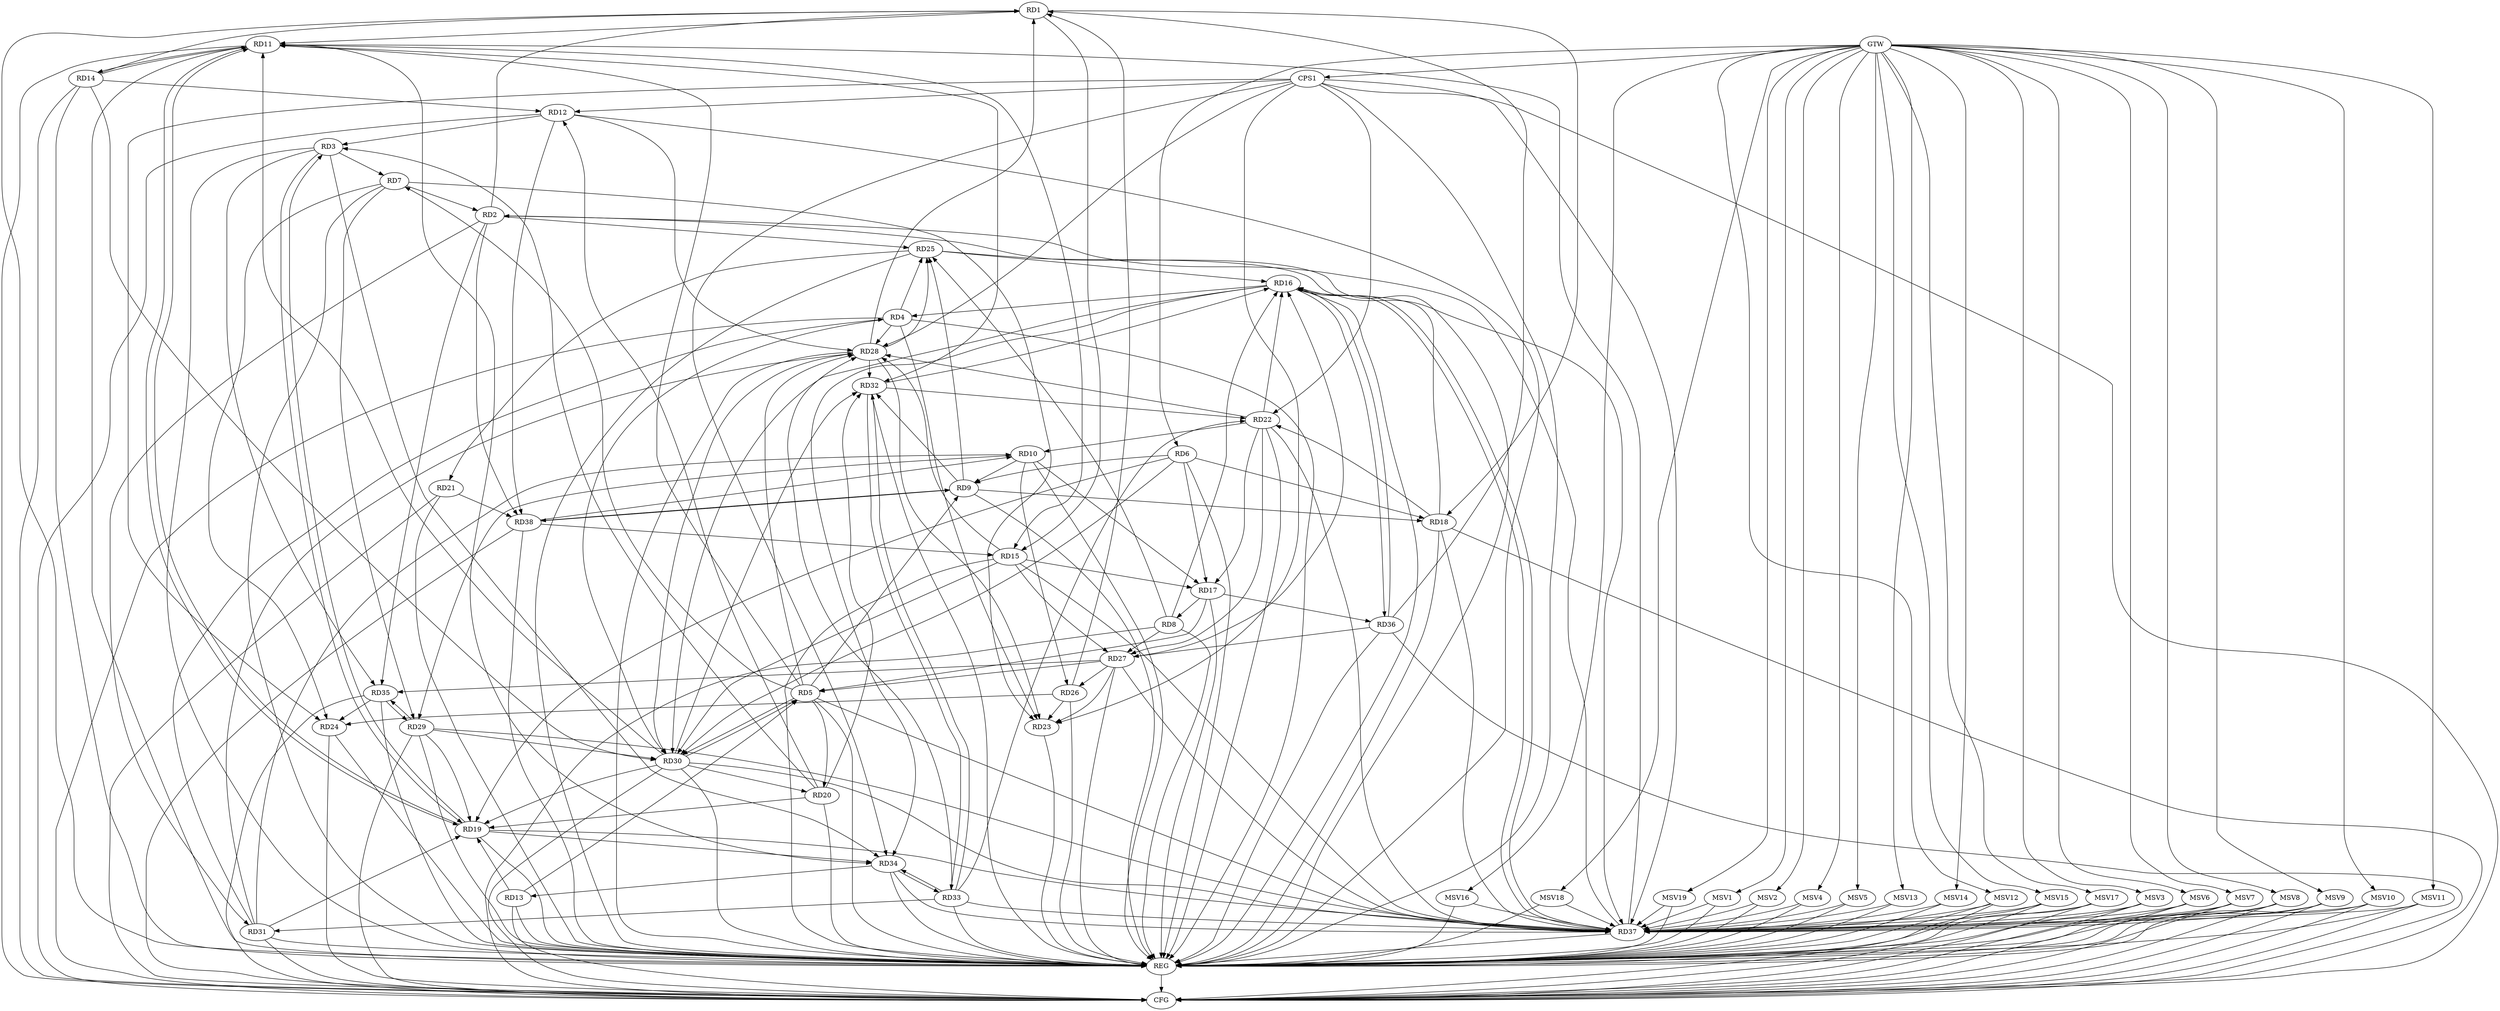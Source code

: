 strict digraph G {
  RD1 [ label="RD1" ];
  RD2 [ label="RD2" ];
  RD3 [ label="RD3" ];
  RD4 [ label="RD4" ];
  RD5 [ label="RD5" ];
  RD6 [ label="RD6" ];
  RD7 [ label="RD7" ];
  RD8 [ label="RD8" ];
  RD9 [ label="RD9" ];
  RD10 [ label="RD10" ];
  RD11 [ label="RD11" ];
  RD12 [ label="RD12" ];
  RD13 [ label="RD13" ];
  RD14 [ label="RD14" ];
  RD15 [ label="RD15" ];
  RD16 [ label="RD16" ];
  RD17 [ label="RD17" ];
  RD18 [ label="RD18" ];
  RD19 [ label="RD19" ];
  RD20 [ label="RD20" ];
  RD21 [ label="RD21" ];
  RD22 [ label="RD22" ];
  RD23 [ label="RD23" ];
  RD24 [ label="RD24" ];
  RD25 [ label="RD25" ];
  RD26 [ label="RD26" ];
  RD27 [ label="RD27" ];
  RD28 [ label="RD28" ];
  RD29 [ label="RD29" ];
  RD30 [ label="RD30" ];
  RD31 [ label="RD31" ];
  RD32 [ label="RD32" ];
  RD33 [ label="RD33" ];
  RD34 [ label="RD34" ];
  RD35 [ label="RD35" ];
  RD36 [ label="RD36" ];
  RD37 [ label="RD37" ];
  RD38 [ label="RD38" ];
  CPS1 [ label="CPS1" ];
  GTW [ label="GTW" ];
  REG [ label="REG" ];
  CFG [ label="CFG" ];
  MSV1 [ label="MSV1" ];
  MSV2 [ label="MSV2" ];
  MSV3 [ label="MSV3" ];
  MSV4 [ label="MSV4" ];
  MSV5 [ label="MSV5" ];
  MSV6 [ label="MSV6" ];
  MSV7 [ label="MSV7" ];
  MSV8 [ label="MSV8" ];
  MSV9 [ label="MSV9" ];
  MSV10 [ label="MSV10" ];
  MSV11 [ label="MSV11" ];
  MSV12 [ label="MSV12" ];
  MSV13 [ label="MSV13" ];
  MSV14 [ label="MSV14" ];
  MSV15 [ label="MSV15" ];
  MSV16 [ label="MSV16" ];
  MSV17 [ label="MSV17" ];
  MSV18 [ label="MSV18" ];
  MSV19 [ label="MSV19" ];
  RD2 -> RD1;
  RD1 -> RD11;
  RD14 -> RD1;
  RD1 -> RD15;
  RD1 -> RD18;
  RD26 -> RD1;
  RD28 -> RD1;
  RD36 -> RD1;
  RD7 -> RD2;
  RD2 -> RD25;
  RD2 -> RD31;
  RD2 -> RD35;
  RD37 -> RD2;
  RD2 -> RD38;
  RD3 -> RD7;
  RD12 -> RD3;
  RD3 -> RD19;
  RD19 -> RD3;
  RD20 -> RD3;
  RD3 -> RD34;
  RD3 -> RD35;
  RD16 -> RD4;
  RD4 -> RD23;
  RD4 -> RD25;
  RD4 -> RD28;
  RD4 -> RD30;
  RD31 -> RD4;
  RD5 -> RD7;
  RD5 -> RD9;
  RD5 -> RD11;
  RD13 -> RD5;
  RD17 -> RD5;
  RD5 -> RD20;
  RD27 -> RD5;
  RD5 -> RD28;
  RD5 -> RD30;
  RD30 -> RD5;
  RD5 -> RD37;
  RD6 -> RD9;
  RD6 -> RD17;
  RD6 -> RD18;
  RD6 -> RD19;
  RD6 -> RD30;
  RD7 -> RD23;
  RD7 -> RD24;
  RD7 -> RD29;
  RD8 -> RD16;
  RD17 -> RD8;
  RD8 -> RD25;
  RD8 -> RD27;
  RD10 -> RD9;
  RD9 -> RD18;
  RD9 -> RD25;
  RD9 -> RD32;
  RD9 -> RD38;
  RD38 -> RD9;
  RD10 -> RD17;
  RD22 -> RD10;
  RD10 -> RD26;
  RD10 -> RD29;
  RD31 -> RD10;
  RD38 -> RD10;
  RD11 -> RD14;
  RD14 -> RD11;
  RD11 -> RD15;
  RD11 -> RD19;
  RD19 -> RD11;
  RD30 -> RD11;
  RD11 -> RD32;
  RD11 -> RD34;
  RD37 -> RD11;
  RD14 -> RD12;
  RD20 -> RD12;
  RD12 -> RD28;
  RD12 -> RD38;
  RD13 -> RD19;
  RD34 -> RD13;
  RD14 -> RD30;
  RD15 -> RD17;
  RD15 -> RD27;
  RD15 -> RD28;
  RD15 -> RD30;
  RD15 -> RD37;
  RD38 -> RD15;
  RD18 -> RD16;
  RD22 -> RD16;
  RD25 -> RD16;
  RD27 -> RD16;
  RD16 -> RD30;
  RD32 -> RD16;
  RD16 -> RD34;
  RD16 -> RD36;
  RD36 -> RD16;
  RD16 -> RD37;
  RD37 -> RD16;
  RD22 -> RD17;
  RD17 -> RD36;
  RD18 -> RD22;
  RD18 -> RD37;
  RD20 -> RD19;
  RD29 -> RD19;
  RD30 -> RD19;
  RD31 -> RD19;
  RD19 -> RD34;
  RD19 -> RD37;
  RD30 -> RD20;
  RD20 -> RD32;
  RD25 -> RD21;
  RD21 -> RD38;
  RD22 -> RD27;
  RD22 -> RD28;
  RD32 -> RD22;
  RD33 -> RD22;
  RD22 -> RD37;
  RD26 -> RD23;
  RD27 -> RD23;
  RD28 -> RD23;
  RD26 -> RD24;
  RD35 -> RD24;
  RD28 -> RD25;
  RD25 -> RD37;
  RD27 -> RD26;
  RD27 -> RD35;
  RD36 -> RD27;
  RD27 -> RD37;
  RD28 -> RD30;
  RD31 -> RD28;
  RD28 -> RD32;
  RD33 -> RD28;
  RD29 -> RD30;
  RD29 -> RD35;
  RD35 -> RD29;
  RD29 -> RD37;
  RD30 -> RD32;
  RD30 -> RD37;
  RD33 -> RD31;
  RD32 -> RD33;
  RD33 -> RD32;
  RD33 -> RD34;
  RD34 -> RD33;
  RD33 -> RD37;
  RD34 -> RD37;
  CPS1 -> RD23;
  CPS1 -> RD24;
  CPS1 -> RD12;
  CPS1 -> RD28;
  CPS1 -> RD34;
  CPS1 -> RD37;
  CPS1 -> RD22;
  GTW -> RD6;
  GTW -> CPS1;
  RD1 -> REG;
  RD2 -> REG;
  RD3 -> REG;
  RD4 -> REG;
  RD5 -> REG;
  RD6 -> REG;
  RD7 -> REG;
  RD8 -> REG;
  RD9 -> REG;
  RD10 -> REG;
  RD11 -> REG;
  RD12 -> REG;
  RD13 -> REG;
  RD14 -> REG;
  RD15 -> REG;
  RD16 -> REG;
  RD17 -> REG;
  RD18 -> REG;
  RD19 -> REG;
  RD20 -> REG;
  RD21 -> REG;
  RD22 -> REG;
  RD23 -> REG;
  RD24 -> REG;
  RD25 -> REG;
  RD26 -> REG;
  RD27 -> REG;
  RD28 -> REG;
  RD29 -> REG;
  RD30 -> REG;
  RD31 -> REG;
  RD32 -> REG;
  RD33 -> REG;
  RD34 -> REG;
  RD35 -> REG;
  RD36 -> REG;
  RD37 -> REG;
  RD38 -> REG;
  CPS1 -> REG;
  RD38 -> CFG;
  RD36 -> CFG;
  RD4 -> CFG;
  RD11 -> CFG;
  RD8 -> CFG;
  RD21 -> CFG;
  RD35 -> CFG;
  RD24 -> CFG;
  RD31 -> CFG;
  RD29 -> CFG;
  RD13 -> CFG;
  RD18 -> CFG;
  RD14 -> CFG;
  RD30 -> CFG;
  CPS1 -> CFG;
  RD12 -> CFG;
  REG -> CFG;
  MSV1 -> RD37;
  MSV2 -> RD37;
  MSV3 -> RD37;
  MSV4 -> RD37;
  GTW -> MSV1;
  MSV1 -> REG;
  GTW -> MSV2;
  MSV2 -> REG;
  GTW -> MSV3;
  MSV3 -> REG;
  MSV3 -> CFG;
  GTW -> MSV4;
  MSV4 -> REG;
  MSV5 -> RD37;
  GTW -> MSV5;
  MSV5 -> REG;
  MSV6 -> RD37;
  GTW -> MSV6;
  MSV6 -> REG;
  MSV6 -> CFG;
  MSV7 -> RD37;
  MSV8 -> RD37;
  MSV9 -> RD37;
  GTW -> MSV7;
  MSV7 -> REG;
  MSV7 -> CFG;
  GTW -> MSV8;
  MSV8 -> REG;
  MSV8 -> CFG;
  GTW -> MSV9;
  MSV9 -> REG;
  MSV9 -> CFG;
  MSV10 -> RD37;
  MSV11 -> RD37;
  GTW -> MSV10;
  MSV10 -> REG;
  MSV10 -> CFG;
  GTW -> MSV11;
  MSV11 -> REG;
  MSV11 -> CFG;
  MSV12 -> RD37;
  GTW -> MSV12;
  MSV12 -> REG;
  MSV12 -> CFG;
  MSV13 -> RD37;
  GTW -> MSV13;
  MSV13 -> REG;
  MSV14 -> RD37;
  MSV15 -> RD37;
  GTW -> MSV14;
  MSV14 -> REG;
  GTW -> MSV15;
  MSV15 -> REG;
  MSV15 -> CFG;
  MSV16 -> RD37;
  MSV17 -> RD37;
  GTW -> MSV16;
  MSV16 -> REG;
  GTW -> MSV17;
  MSV17 -> REG;
  MSV17 -> CFG;
  MSV18 -> RD37;
  GTW -> MSV18;
  MSV18 -> REG;
  MSV19 -> RD37;
  GTW -> MSV19;
  MSV19 -> REG;
}
